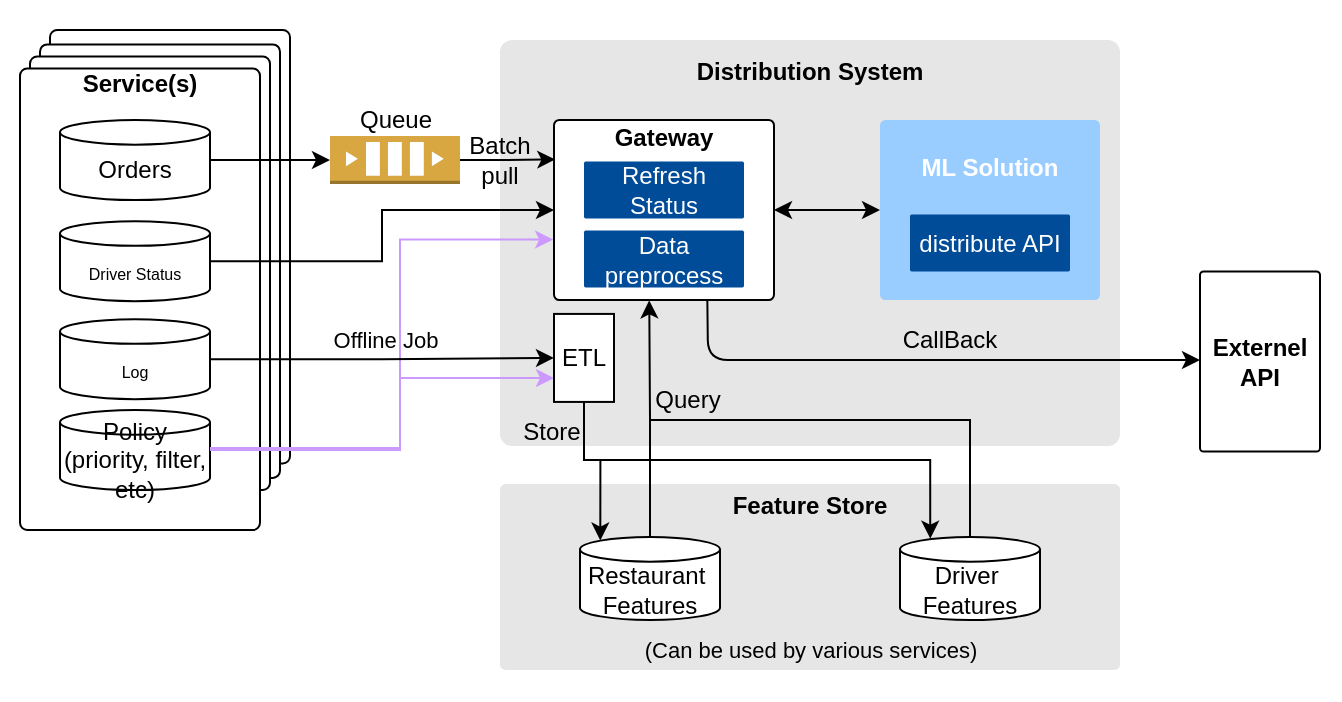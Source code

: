 <mxfile version="15.2.7" type="github">
  <diagram id="M1z0iCmiGLwvpkXlTOR0" name="Page-1">
    <mxGraphModel dx="1298" dy="747" grid="1" gridSize="10" guides="1" tooltips="1" connect="1" arrows="1" fold="1" page="1" pageScale="1" pageWidth="826" pageHeight="1169" math="0" shadow="0">
      <root>
        <mxCell id="0" />
        <mxCell id="1" parent="0" />
        <mxCell id="O-yn0B9JO9yRSRZrxtQq-59" value="" style="rounded=0;whiteSpace=wrap;html=1;fillColor=#FFFFFF;strokeColor=none;" vertex="1" parent="1">
          <mxGeometry x="70" y="250" width="670" height="350" as="geometry" />
        </mxCell>
        <mxCell id="O-yn0B9JO9yRSRZrxtQq-37" value="" style="group" vertex="1" connectable="0" parent="1">
          <mxGeometry x="80" y="265" width="314" height="310" as="geometry" />
        </mxCell>
        <mxCell id="O-yn0B9JO9yRSRZrxtQq-38" value="" style="group" vertex="1" connectable="0" parent="O-yn0B9JO9yRSRZrxtQq-37">
          <mxGeometry width="314" height="310" as="geometry" />
        </mxCell>
        <mxCell id="O-yn0B9JO9yRSRZrxtQq-13" value="" style="rounded=1;whiteSpace=wrap;html=1;arcSize=3;" vertex="1" parent="O-yn0B9JO9yRSRZrxtQq-38">
          <mxGeometry x="15" width="120" height="216.735" as="geometry" />
        </mxCell>
        <mxCell id="O-yn0B9JO9yRSRZrxtQq-12" value="" style="rounded=1;whiteSpace=wrap;html=1;arcSize=3;" vertex="1" parent="O-yn0B9JO9yRSRZrxtQq-38">
          <mxGeometry x="10" y="7.224" width="120" height="216.735" as="geometry" />
        </mxCell>
        <mxCell id="O-yn0B9JO9yRSRZrxtQq-11" value="" style="rounded=1;whiteSpace=wrap;html=1;arcSize=3;" vertex="1" parent="O-yn0B9JO9yRSRZrxtQq-38">
          <mxGeometry x="5" y="13.245" width="120" height="216.735" as="geometry" />
        </mxCell>
        <mxCell id="O-yn0B9JO9yRSRZrxtQq-2" value="&lt;b&gt;Service(s)&lt;br&gt;&lt;br&gt;&lt;br&gt;&lt;br&gt;&lt;br&gt;&lt;br&gt;&lt;br&gt;&lt;br&gt;&lt;br&gt;&lt;br&gt;&lt;br&gt;&lt;br&gt;&lt;br&gt;&lt;br&gt;&lt;br&gt;&lt;br&gt;&lt;/b&gt;" style="rounded=1;whiteSpace=wrap;html=1;arcSize=3;" vertex="1" parent="O-yn0B9JO9yRSRZrxtQq-38">
          <mxGeometry y="19.27" width="120" height="230.73" as="geometry" />
        </mxCell>
        <mxCell id="O-yn0B9JO9yRSRZrxtQq-6" value="Policy&lt;br&gt;(priority, filter, etc)" style="shape=cylinder3;whiteSpace=wrap;html=1;boundedLbl=1;backgroundOutline=1;size=6.167;" vertex="1" parent="O-yn0B9JO9yRSRZrxtQq-38">
          <mxGeometry x="20" y="189.98" width="75" height="40.02" as="geometry" />
        </mxCell>
        <mxCell id="O-yn0B9JO9yRSRZrxtQq-7" value="&lt;font style=&quot;font-size: 8px&quot;&gt;Driver Status&lt;/font&gt;" style="shape=cylinder3;whiteSpace=wrap;html=1;boundedLbl=1;backgroundOutline=1;size=6.167;" vertex="1" parent="O-yn0B9JO9yRSRZrxtQq-38">
          <mxGeometry x="20" y="95.58" width="75" height="40.02" as="geometry" />
        </mxCell>
        <mxCell id="O-yn0B9JO9yRSRZrxtQq-63" value="" style="outlineConnect=0;dashed=0;verticalLabelPosition=bottom;verticalAlign=top;align=center;html=1;shape=mxgraph.aws3.queue;fillColor=#D9A741;gradientColor=none;" vertex="1" parent="O-yn0B9JO9yRSRZrxtQq-38">
          <mxGeometry x="155" y="53" width="65" height="24" as="geometry" />
        </mxCell>
        <mxCell id="O-yn0B9JO9yRSRZrxtQq-65" value="&lt;span style=&quot;font-family: &amp;#34;helvetica&amp;#34; ; font-size: 11px ; background-color: rgb(255 , 255 , 255)&quot;&gt;Offline Job&lt;/span&gt;" style="text;html=1;strokeColor=none;fillColor=none;align=center;verticalAlign=middle;whiteSpace=wrap;rounded=0;" vertex="1" parent="O-yn0B9JO9yRSRZrxtQq-38">
          <mxGeometry x="153" y="144.59" width="60" height="20" as="geometry" />
        </mxCell>
        <mxCell id="O-yn0B9JO9yRSRZrxtQq-70" value="Queue" style="text;html=1;strokeColor=none;fillColor=none;align=center;verticalAlign=middle;whiteSpace=wrap;rounded=0;" vertex="1" parent="O-yn0B9JO9yRSRZrxtQq-38">
          <mxGeometry x="167.5" y="35" width="40" height="20" as="geometry" />
        </mxCell>
        <mxCell id="O-yn0B9JO9yRSRZrxtQq-41" value="&lt;font style=&quot;font-size: 8px&quot;&gt;Log&lt;/font&gt;" style="shape=cylinder3;whiteSpace=wrap;html=1;boundedLbl=1;backgroundOutline=1;size=6.167;" vertex="1" parent="O-yn0B9JO9yRSRZrxtQq-38">
          <mxGeometry x="20" y="144.59" width="75" height="40" as="geometry" />
        </mxCell>
        <mxCell id="O-yn0B9JO9yRSRZrxtQq-4" value="Orders" style="shape=cylinder3;whiteSpace=wrap;html=1;boundedLbl=1;backgroundOutline=1;size=6.167;" vertex="1" parent="O-yn0B9JO9yRSRZrxtQq-38">
          <mxGeometry x="20" y="45" width="75" height="40" as="geometry" />
        </mxCell>
        <mxCell id="O-yn0B9JO9yRSRZrxtQq-15" value="" style="edgeStyle=orthogonalEdgeStyle;rounded=0;orthogonalLoop=1;jettySize=auto;html=1;entryX=0;entryY=0.5;entryDx=0;entryDy=0;entryPerimeter=0;" edge="1" parent="O-yn0B9JO9yRSRZrxtQq-38" source="O-yn0B9JO9yRSRZrxtQq-4" target="O-yn0B9JO9yRSRZrxtQq-63">
          <mxGeometry relative="1" as="geometry">
            <mxPoint x="150" y="65" as="targetPoint" />
          </mxGeometry>
        </mxCell>
        <mxCell id="O-yn0B9JO9yRSRZrxtQq-26" value="&lt;b&gt;Feature Store&lt;br&gt;&lt;br&gt;&lt;br&gt;&lt;br&gt;&lt;br&gt;&lt;br&gt;&lt;/b&gt;" style="rounded=1;whiteSpace=wrap;html=1;arcSize=3;fillColor=#E6E6E6;strokeColor=none;" vertex="1" parent="1">
          <mxGeometry x="320" y="492" width="310" height="93" as="geometry" />
        </mxCell>
        <mxCell id="O-yn0B9JO9yRSRZrxtQq-24" value="&lt;b&gt;Distribution System&lt;br&gt;&lt;/b&gt;&lt;br&gt;&lt;br&gt;&lt;br&gt;&lt;br&gt;&lt;br&gt;&lt;br&gt;&lt;br&gt;&lt;br&gt;&lt;br&gt;&lt;br&gt;&lt;br&gt;&lt;br&gt;" style="rounded=1;whiteSpace=wrap;html=1;arcSize=3;fillColor=#E6E6E6;strokeColor=none;" vertex="1" parent="1">
          <mxGeometry x="320" y="270" width="310" height="203" as="geometry" />
        </mxCell>
        <mxCell id="O-yn0B9JO9yRSRZrxtQq-20" style="edgeStyle=orthogonalEdgeStyle;rounded=0;orthogonalLoop=1;jettySize=auto;html=1;exitX=1;exitY=0.5;exitDx=0;exitDy=0;exitPerimeter=0;strokeColor=#CC99FF;entryX=-0.004;entryY=0.664;entryDx=0;entryDy=0;entryPerimeter=0;" edge="1" parent="1" source="O-yn0B9JO9yRSRZrxtQq-6" target="O-yn0B9JO9yRSRZrxtQq-14">
          <mxGeometry relative="1" as="geometry">
            <mxPoint x="340" y="368" as="targetPoint" />
            <Array as="points">
              <mxPoint x="270" y="475" />
              <mxPoint x="270" y="370" />
            </Array>
          </mxGeometry>
        </mxCell>
        <mxCell id="O-yn0B9JO9yRSRZrxtQq-16" style="edgeStyle=orthogonalEdgeStyle;rounded=0;orthogonalLoop=1;jettySize=auto;html=1;" edge="1" parent="1" source="O-yn0B9JO9yRSRZrxtQq-7" target="O-yn0B9JO9yRSRZrxtQq-14">
          <mxGeometry relative="1" as="geometry" />
        </mxCell>
        <mxCell id="O-yn0B9JO9yRSRZrxtQq-14" value="&lt;b&gt;Gateway&lt;br&gt;&lt;/b&gt;&lt;br&gt;&lt;br&gt;&lt;br&gt;&lt;br&gt;&lt;br&gt;" style="whiteSpace=wrap;html=1;rounded=1;arcSize=3;" vertex="1" parent="1">
          <mxGeometry x="347" y="310" width="110" height="90" as="geometry" />
        </mxCell>
        <mxCell id="O-yn0B9JO9yRSRZrxtQq-50" style="edgeStyle=orthogonalEdgeStyle;rounded=0;orthogonalLoop=1;jettySize=auto;html=1;strokeColor=#000000;exitX=0.5;exitY=0;exitDx=0;exitDy=0;exitPerimeter=0;endArrow=none;endFill=0;" edge="1" parent="1" source="O-yn0B9JO9yRSRZrxtQq-21">
          <mxGeometry relative="1" as="geometry">
            <mxPoint x="550" y="518.5" as="sourcePoint" />
            <mxPoint x="395" y="460" as="targetPoint" />
            <Array as="points">
              <mxPoint x="555" y="460" />
              <mxPoint x="395" y="460" />
            </Array>
          </mxGeometry>
        </mxCell>
        <mxCell id="O-yn0B9JO9yRSRZrxtQq-21" value="Driver&amp;nbsp; Features" style="shape=cylinder3;whiteSpace=wrap;html=1;boundedLbl=1;backgroundOutline=1;size=6.167;" vertex="1" parent="1">
          <mxGeometry x="520" y="518.5" width="70" height="41.5" as="geometry" />
        </mxCell>
        <mxCell id="O-yn0B9JO9yRSRZrxtQq-48" style="edgeStyle=orthogonalEdgeStyle;rounded=0;orthogonalLoop=1;jettySize=auto;html=1;strokeColor=#000000;entryX=0.433;entryY=1.002;entryDx=0;entryDy=0;entryPerimeter=0;" edge="1" parent="1" source="O-yn0B9JO9yRSRZrxtQq-25" target="O-yn0B9JO9yRSRZrxtQq-14">
          <mxGeometry relative="1" as="geometry">
            <Array as="points" />
          </mxGeometry>
        </mxCell>
        <mxCell id="O-yn0B9JO9yRSRZrxtQq-25" value="Restaurant&amp;nbsp; Features" style="shape=cylinder3;whiteSpace=wrap;html=1;boundedLbl=1;backgroundOutline=1;size=6.167;" vertex="1" parent="1">
          <mxGeometry x="360" y="518.5" width="70" height="41.5" as="geometry" />
        </mxCell>
        <mxCell id="O-yn0B9JO9yRSRZrxtQq-35" style="edgeStyle=orthogonalEdgeStyle;rounded=0;orthogonalLoop=1;jettySize=auto;html=1;entryX=0;entryY=0.5;entryDx=0;entryDy=0;exitX=1;exitY=0.5;exitDx=0;exitDy=0;startArrow=classic;startFill=1;" edge="1" parent="1" source="O-yn0B9JO9yRSRZrxtQq-14" target="O-yn0B9JO9yRSRZrxtQq-34">
          <mxGeometry relative="1" as="geometry">
            <mxPoint x="490" y="357" as="sourcePoint" />
          </mxGeometry>
        </mxCell>
        <mxCell id="O-yn0B9JO9yRSRZrxtQq-34" value="&lt;font color=&quot;#ffffff&quot;&gt;&lt;b&gt;ML Solution&lt;/b&gt;&lt;br&gt;&lt;br&gt;&lt;br&gt;&lt;br&gt;&lt;/font&gt;" style="rounded=1;whiteSpace=wrap;html=1;arcSize=3;fillColor=#99CCFF;strokeColor=none;" vertex="1" parent="1">
          <mxGeometry x="510" y="310" width="110" height="90" as="geometry" />
        </mxCell>
        <mxCell id="O-yn0B9JO9yRSRZrxtQq-44" style="edgeStyle=orthogonalEdgeStyle;rounded=0;orthogonalLoop=1;jettySize=auto;html=1;entryX=0;entryY=0.75;entryDx=0;entryDy=0;strokeColor=#CC99FF;" edge="1" parent="1" source="O-yn0B9JO9yRSRZrxtQq-6" target="O-yn0B9JO9yRSRZrxtQq-42">
          <mxGeometry relative="1" as="geometry">
            <Array as="points">
              <mxPoint x="270" y="474" />
              <mxPoint x="270" y="439" />
            </Array>
          </mxGeometry>
        </mxCell>
        <mxCell id="O-yn0B9JO9yRSRZrxtQq-56" style="edgeStyle=orthogonalEdgeStyle;rounded=0;orthogonalLoop=1;jettySize=auto;html=1;entryX=0.145;entryY=0;entryDx=0;entryDy=1.788;entryPerimeter=0;endArrow=classic;endFill=1;strokeColor=#000000;" edge="1" parent="1" source="O-yn0B9JO9yRSRZrxtQq-42" target="O-yn0B9JO9yRSRZrxtQq-25">
          <mxGeometry relative="1" as="geometry">
            <Array as="points">
              <mxPoint x="362" y="480" />
              <mxPoint x="370" y="480" />
            </Array>
          </mxGeometry>
        </mxCell>
        <mxCell id="O-yn0B9JO9yRSRZrxtQq-57" style="edgeStyle=orthogonalEdgeStyle;rounded=0;orthogonalLoop=1;jettySize=auto;html=1;entryX=0.216;entryY=0.02;entryDx=0;entryDy=0;entryPerimeter=0;endArrow=classic;endFill=1;strokeColor=#000000;" edge="1" parent="1" source="O-yn0B9JO9yRSRZrxtQq-42" target="O-yn0B9JO9yRSRZrxtQq-21">
          <mxGeometry relative="1" as="geometry">
            <Array as="points">
              <mxPoint x="362" y="480" />
              <mxPoint x="535" y="480" />
            </Array>
          </mxGeometry>
        </mxCell>
        <mxCell id="O-yn0B9JO9yRSRZrxtQq-42" value="ETL" style="whiteSpace=wrap;html=1;" vertex="1" parent="1">
          <mxGeometry x="347" y="406.96" width="30" height="44" as="geometry" />
        </mxCell>
        <mxCell id="O-yn0B9JO9yRSRZrxtQq-46" style="edgeStyle=orthogonalEdgeStyle;rounded=0;orthogonalLoop=1;jettySize=auto;html=1;entryX=0;entryY=0.5;entryDx=0;entryDy=0;" edge="1" parent="1" source="O-yn0B9JO9yRSRZrxtQq-41" target="O-yn0B9JO9yRSRZrxtQq-42">
          <mxGeometry relative="1" as="geometry" />
        </mxCell>
        <mxCell id="O-yn0B9JO9yRSRZrxtQq-61" value="&lt;span style=&quot;color: rgb(255 , 255 , 255) ; font-family: &amp;#34;helvetica&amp;#34;&quot;&gt;distribute API&lt;/span&gt;&lt;font color=&quot;#ffffff&quot;&gt;&lt;br&gt;&lt;/font&gt;" style="rounded=1;whiteSpace=wrap;html=1;arcSize=3;fillColor=#004C99;strokeColor=none;" vertex="1" parent="1">
          <mxGeometry x="525" y="357.25" width="80" height="28.5" as="geometry" />
        </mxCell>
        <mxCell id="O-yn0B9JO9yRSRZrxtQq-62" value="&lt;font style=&quot;font-size: 11px ; line-height: 60%&quot;&gt;(Can be used by various services)&lt;/font&gt;" style="text;html=1;strokeColor=none;fillColor=none;align=center;verticalAlign=middle;whiteSpace=wrap;rounded=0;" vertex="1" parent="1">
          <mxGeometry x="382.5" y="565" width="185" height="20" as="geometry" />
        </mxCell>
        <mxCell id="O-yn0B9JO9yRSRZrxtQq-67" style="edgeStyle=orthogonalEdgeStyle;rounded=0;orthogonalLoop=1;jettySize=auto;html=1;endArrow=classic;endFill=1;strokeColor=#000000;entryX=0.006;entryY=0.219;entryDx=0;entryDy=0;entryPerimeter=0;" edge="1" parent="1" source="O-yn0B9JO9yRSRZrxtQq-63" target="O-yn0B9JO9yRSRZrxtQq-14">
          <mxGeometry relative="1" as="geometry">
            <mxPoint x="340" y="330" as="targetPoint" />
          </mxGeometry>
        </mxCell>
        <mxCell id="O-yn0B9JO9yRSRZrxtQq-68" value="&lt;font face=&quot;helvetica&quot; color=&quot;#ffffff&quot;&gt;Refresh&lt;br&gt;Status&lt;br&gt;&lt;/font&gt;" style="rounded=1;whiteSpace=wrap;html=1;arcSize=3;fillColor=#004C99;strokeColor=none;" vertex="1" parent="1">
          <mxGeometry x="362" y="330.75" width="80" height="28.5" as="geometry" />
        </mxCell>
        <mxCell id="O-yn0B9JO9yRSRZrxtQq-69" value="&lt;span style=&quot;color: rgb(255 , 255 , 255) ; font-family: &amp;#34;helvetica&amp;#34;&quot;&gt;Data preprocess&lt;/span&gt;&lt;font face=&quot;helvetica&quot; color=&quot;#ffffff&quot;&gt;&lt;br&gt;&lt;/font&gt;" style="rounded=1;whiteSpace=wrap;html=1;arcSize=3;fillColor=#004C99;strokeColor=none;" vertex="1" parent="1">
          <mxGeometry x="362" y="365.25" width="80" height="28.5" as="geometry" />
        </mxCell>
        <mxCell id="O-yn0B9JO9yRSRZrxtQq-85" value="Batch&lt;br&gt;pull" style="text;html=1;strokeColor=none;fillColor=none;align=center;verticalAlign=middle;whiteSpace=wrap;rounded=0;" vertex="1" parent="1">
          <mxGeometry x="300" y="320" width="40" height="20" as="geometry" />
        </mxCell>
        <mxCell id="O-yn0B9JO9yRSRZrxtQq-86" value="" style="endArrow=classic;html=1;strokeColor=#000000;exitX=0.697;exitY=1.002;exitDx=0;exitDy=0;exitPerimeter=0;" edge="1" parent="1" source="O-yn0B9JO9yRSRZrxtQq-14">
          <mxGeometry width="50" height="50" relative="1" as="geometry">
            <mxPoint x="400" y="510" as="sourcePoint" />
            <mxPoint x="670" y="430" as="targetPoint" />
            <Array as="points">
              <mxPoint x="424" y="430" />
            </Array>
          </mxGeometry>
        </mxCell>
        <mxCell id="O-yn0B9JO9yRSRZrxtQq-87" value="CallBack" style="text;html=1;strokeColor=none;fillColor=none;align=center;verticalAlign=middle;whiteSpace=wrap;rounded=0;" vertex="1" parent="1">
          <mxGeometry x="525" y="410" width="40" height="20" as="geometry" />
        </mxCell>
        <mxCell id="O-yn0B9JO9yRSRZrxtQq-88" value="&lt;b&gt;Externel API&lt;/b&gt;" style="whiteSpace=wrap;html=1;rounded=1;arcSize=3;" vertex="1" parent="1">
          <mxGeometry x="670" y="385.75" width="60" height="90" as="geometry" />
        </mxCell>
        <mxCell id="O-yn0B9JO9yRSRZrxtQq-91" value="Query" style="text;html=1;strokeColor=none;fillColor=none;align=center;verticalAlign=middle;whiteSpace=wrap;rounded=0;" vertex="1" parent="1">
          <mxGeometry x="394" y="440" width="40" height="20" as="geometry" />
        </mxCell>
        <mxCell id="O-yn0B9JO9yRSRZrxtQq-92" value="Store" style="text;html=1;strokeColor=none;fillColor=none;align=center;verticalAlign=middle;whiteSpace=wrap;rounded=0;" vertex="1" parent="1">
          <mxGeometry x="326" y="455.75" width="40" height="20" as="geometry" />
        </mxCell>
      </root>
    </mxGraphModel>
  </diagram>
</mxfile>
